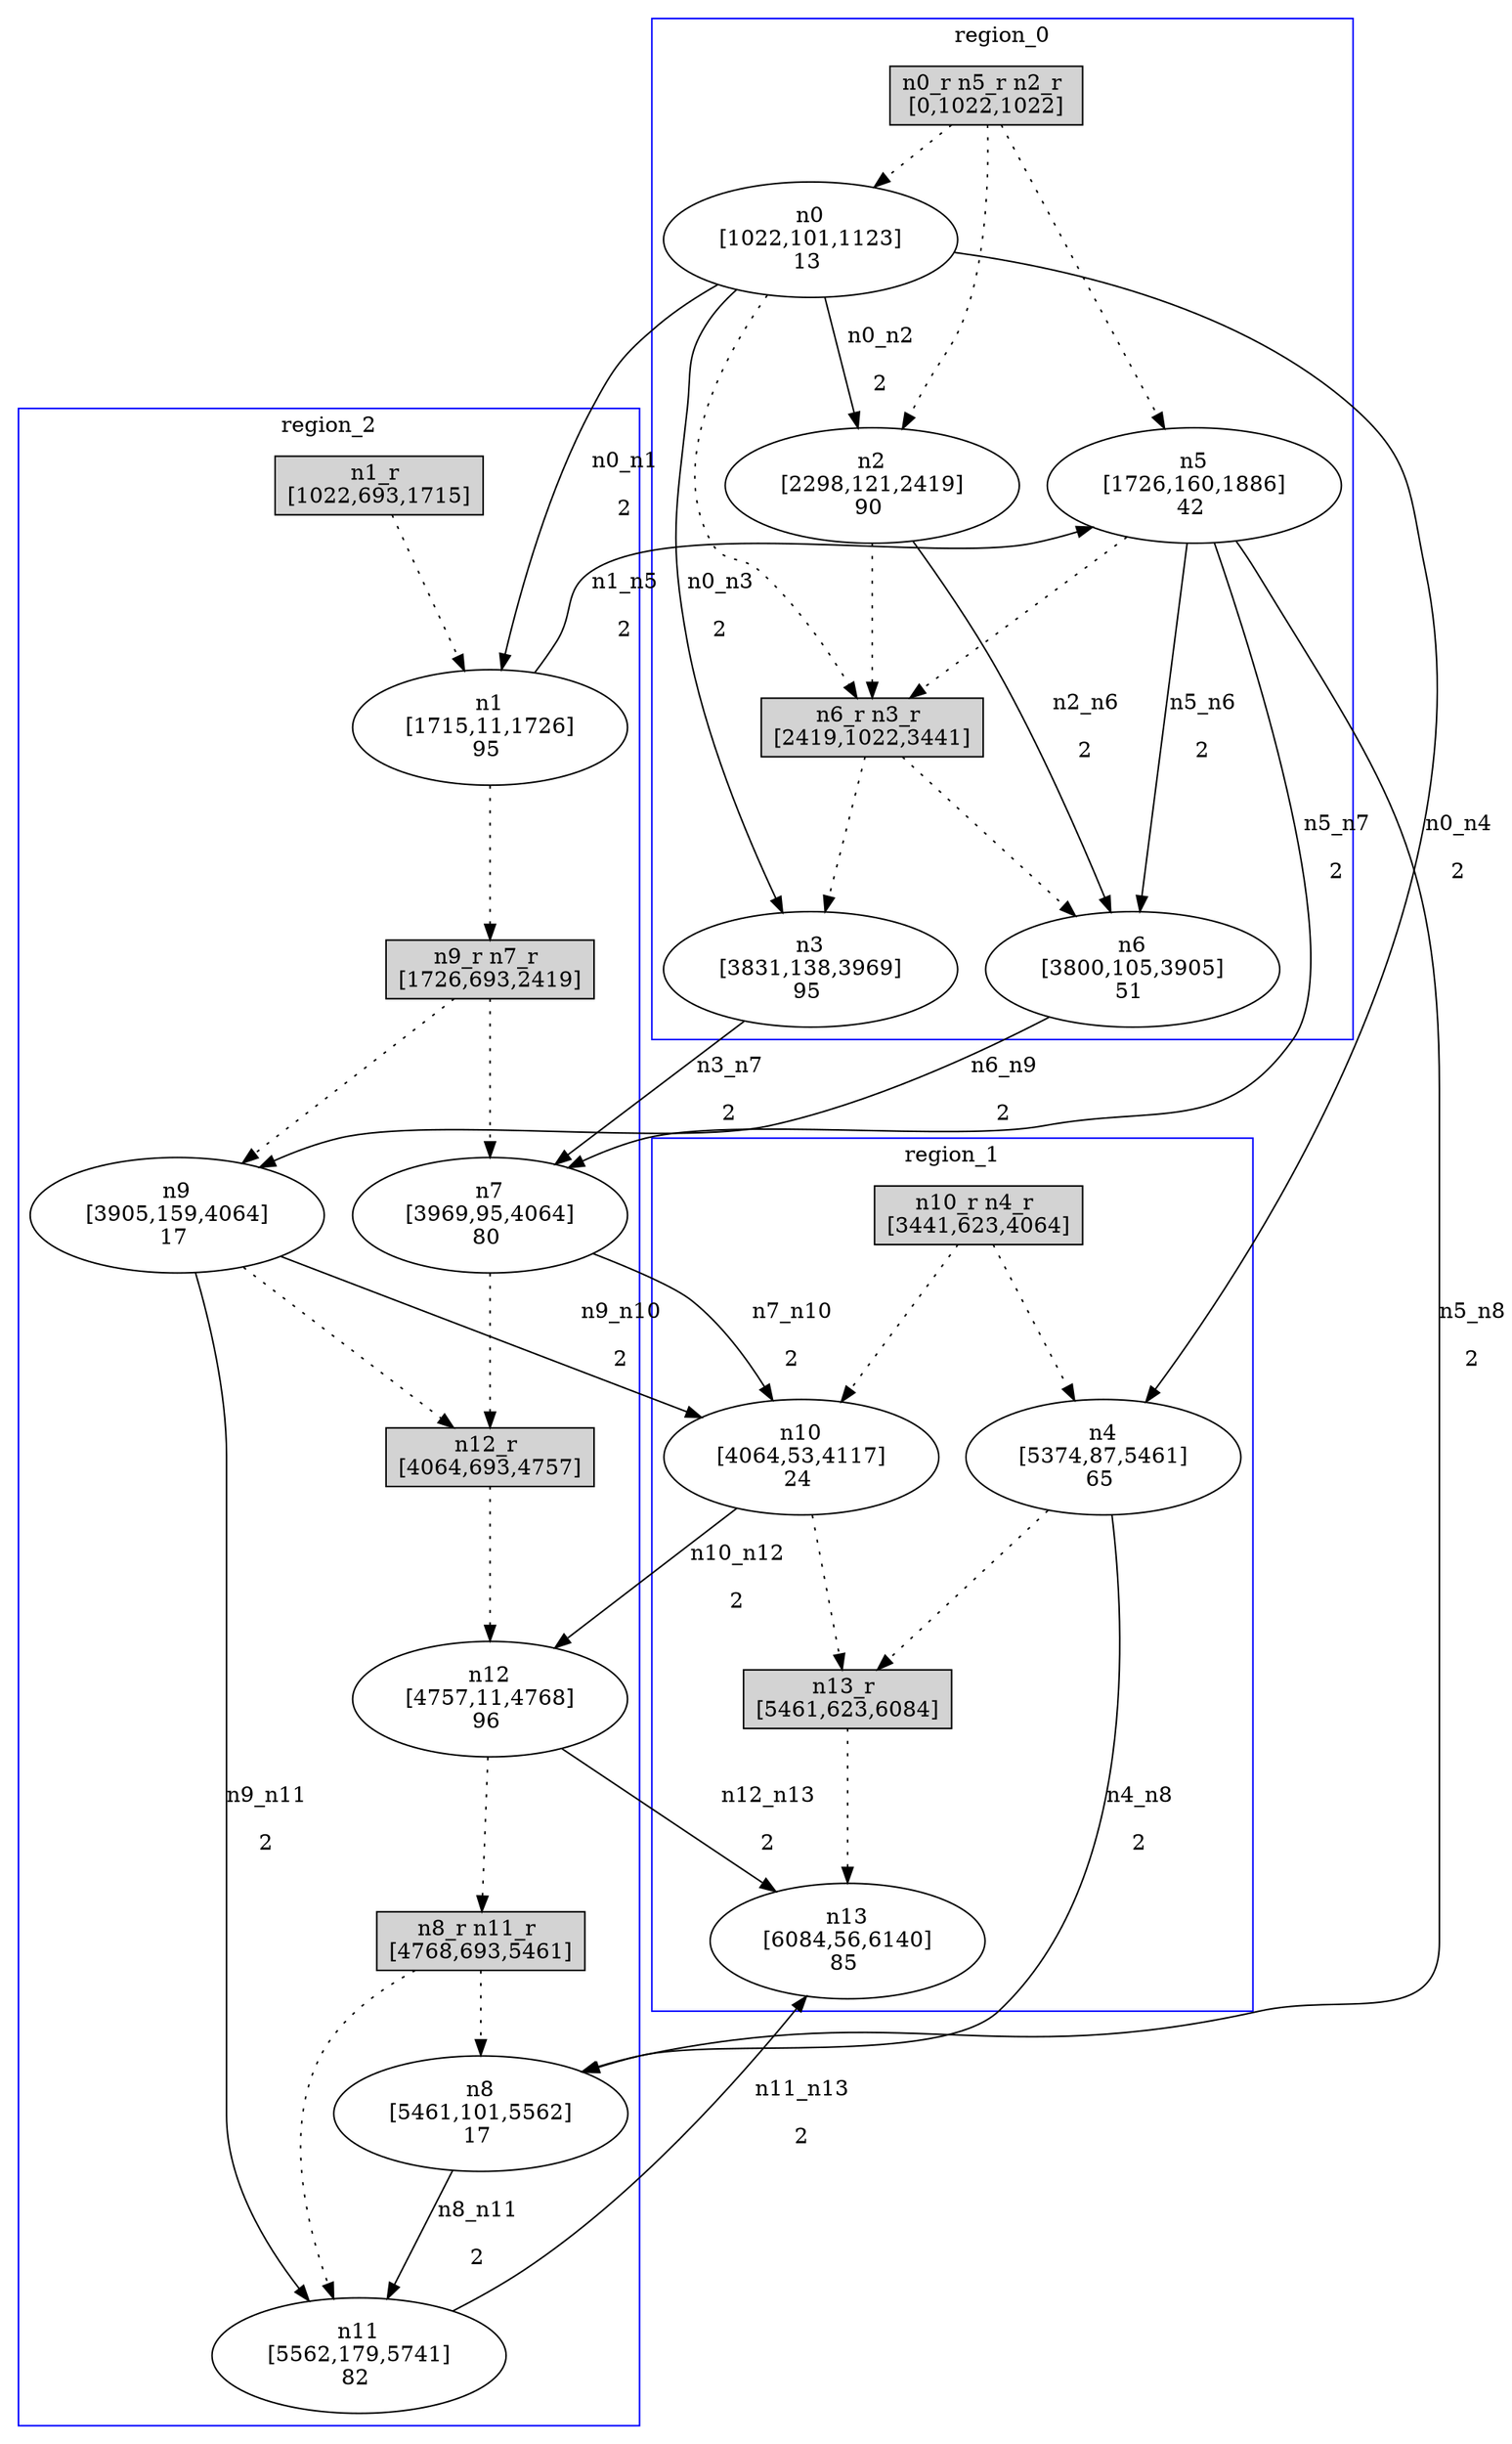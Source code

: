//3-LSsolveMIPnSolStatus 9.
//4-SL 6140.
//5-LSsolveMIPsolveTime(double) 1800.04.
//6-reconfigurateNum(int) 8.
//7-reconfigurateTime(int) 6062.
digraph test_0 {
	size="28,40";
	subgraph cluster0 {
		stytle=filled;
		color=blue;
		label=region_0;
		reconfNode_0_1 [ shape = box, style = filled, label = "n0_r n5_r n2_r \n[0,1022,1022]" ];
		n0 [ label="n0\n[1022,101,1123]\n13 " ];
		n5 [ label="n5\n[1726,160,1886]\n42 " ];
		n2 [ label="n2\n[2298,121,2419]\n90 " ];
		reconfNode_0_1 -> n0 [ style = dotted ];
		reconfNode_0_1 -> n5 [ style = dotted ];
		reconfNode_0_1 -> n2 [ style = dotted ];
		n0 -> reconfNode_0_2 [ style = dotted ];
		n5 -> reconfNode_0_2 [ style = dotted ];
		n2 -> reconfNode_0_2 [ style = dotted ];
		reconfNode_0_2 [ shape = box, style = filled, label = "n6_r n3_r \n[2419,1022,3441]" ];
		n6 [ label="n6\n[3800,105,3905]\n51 " ];
		n3 [ label="n3\n[3831,138,3969]\n95 " ];
		reconfNode_0_2 -> n6 [ style = dotted ];
		reconfNode_0_2 -> n3 [ style = dotted ];
	}
	subgraph cluster1 {
		stytle=filled;
		color=blue;
		label=region_1;
		reconfNode_1_1 [ shape = box, style = filled, label = "n10_r n4_r \n[3441,623,4064]" ];
		n10 [ label="n10\n[4064,53,4117]\n24 " ];
		n4 [ label="n4\n[5374,87,5461]\n65 " ];
		reconfNode_1_1 -> n10 [ style = dotted ];
		reconfNode_1_1 -> n4 [ style = dotted ];
		n10 -> reconfNode_1_2 [ style = dotted ];
		n4 -> reconfNode_1_2 [ style = dotted ];
		reconfNode_1_2 [ shape = box, style = filled, label = "n13_r \n[5461,623,6084]" ];
		n13 [ label="n13\n[6084,56,6140]\n85 " ];
		reconfNode_1_2 -> n13 [ style = dotted ];
	}
	subgraph cluster2 {
		stytle=filled;
		color=blue;
		label=region_2;
		reconfNode_2_1 [ shape = box, style = filled, label = "n1_r \n[1022,693,1715]" ];
		n1 [ label="n1\n[1715,11,1726]\n95 " ];
		reconfNode_2_1 -> n1 [ style = dotted ];
		n1 -> reconfNode_2_2 [ style = dotted ];
		reconfNode_2_2 [ shape = box, style = filled, label = "n9_r n7_r \n[1726,693,2419]" ];
		n9 [ label="n9\n[3905,159,4064]\n17 " ];
		n7 [ label="n7\n[3969,95,4064]\n80 " ];
		reconfNode_2_2 -> n9 [ style = dotted ];
		reconfNode_2_2 -> n7 [ style = dotted ];
		n9 -> reconfNode_2_3 [ style = dotted ];
		n7 -> reconfNode_2_3 [ style = dotted ];
		reconfNode_2_3 [ shape = box, style = filled, label = "n12_r \n[4064,693,4757]" ];
		n12 [ label="n12\n[4757,11,4768]\n96 " ];
		reconfNode_2_3 -> n12 [ style = dotted ];
		n12 -> reconfNode_2_4 [ style = dotted ];
		reconfNode_2_4 [ shape = box, style = filled, label = "n8_r n11_r \n[4768,693,5461]" ];
		n8 [ label="n8\n[5461,101,5562]\n17 " ];
		n11 [ label="n11\n[5562,179,5741]\n82 " ];
		reconfNode_2_4 -> n8 [ style = dotted ];
		reconfNode_2_4 -> n11 [ style = dotted ];
	}
	n0 -> n1 [ label="n0_n1\n2" ];
	n0 -> n2 [ label="n0_n2\n2" ];
	n0 -> n3 [ label="n0_n3\n2" ];
	n0 -> n4 [ label="n0_n4\n2" ];
	n1 -> n5 [ label="n1_n5\n2" ];
	n2 -> n6 [ label="n2_n6\n2" ];
	n3 -> n7 [ label="n3_n7\n2" ];
	n4 -> n8 [ label="n4_n8\n2" ];
	n5 -> n6 [ label="n5_n6\n2" ];
	n5 -> n7 [ label="n5_n7\n2" ];
	n5 -> n8 [ label="n5_n8\n2" ];
	n6 -> n9 [ label="n6_n9\n2" ];
	n7 -> n10 [ label="n7_n10\n2" ];
	n8 -> n11 [ label="n8_n11\n2" ];
	n9 -> n10 [ label="n9_n10\n2" ];
	n9 -> n11 [ label="n9_n11\n2" ];
	n10 -> n12 [ label="n10_n12\n2" ];
	n11 -> n13 [ label="n11_n13\n2" ];
	n12 -> n13 [ label="n12_n13\n2" ];
}

